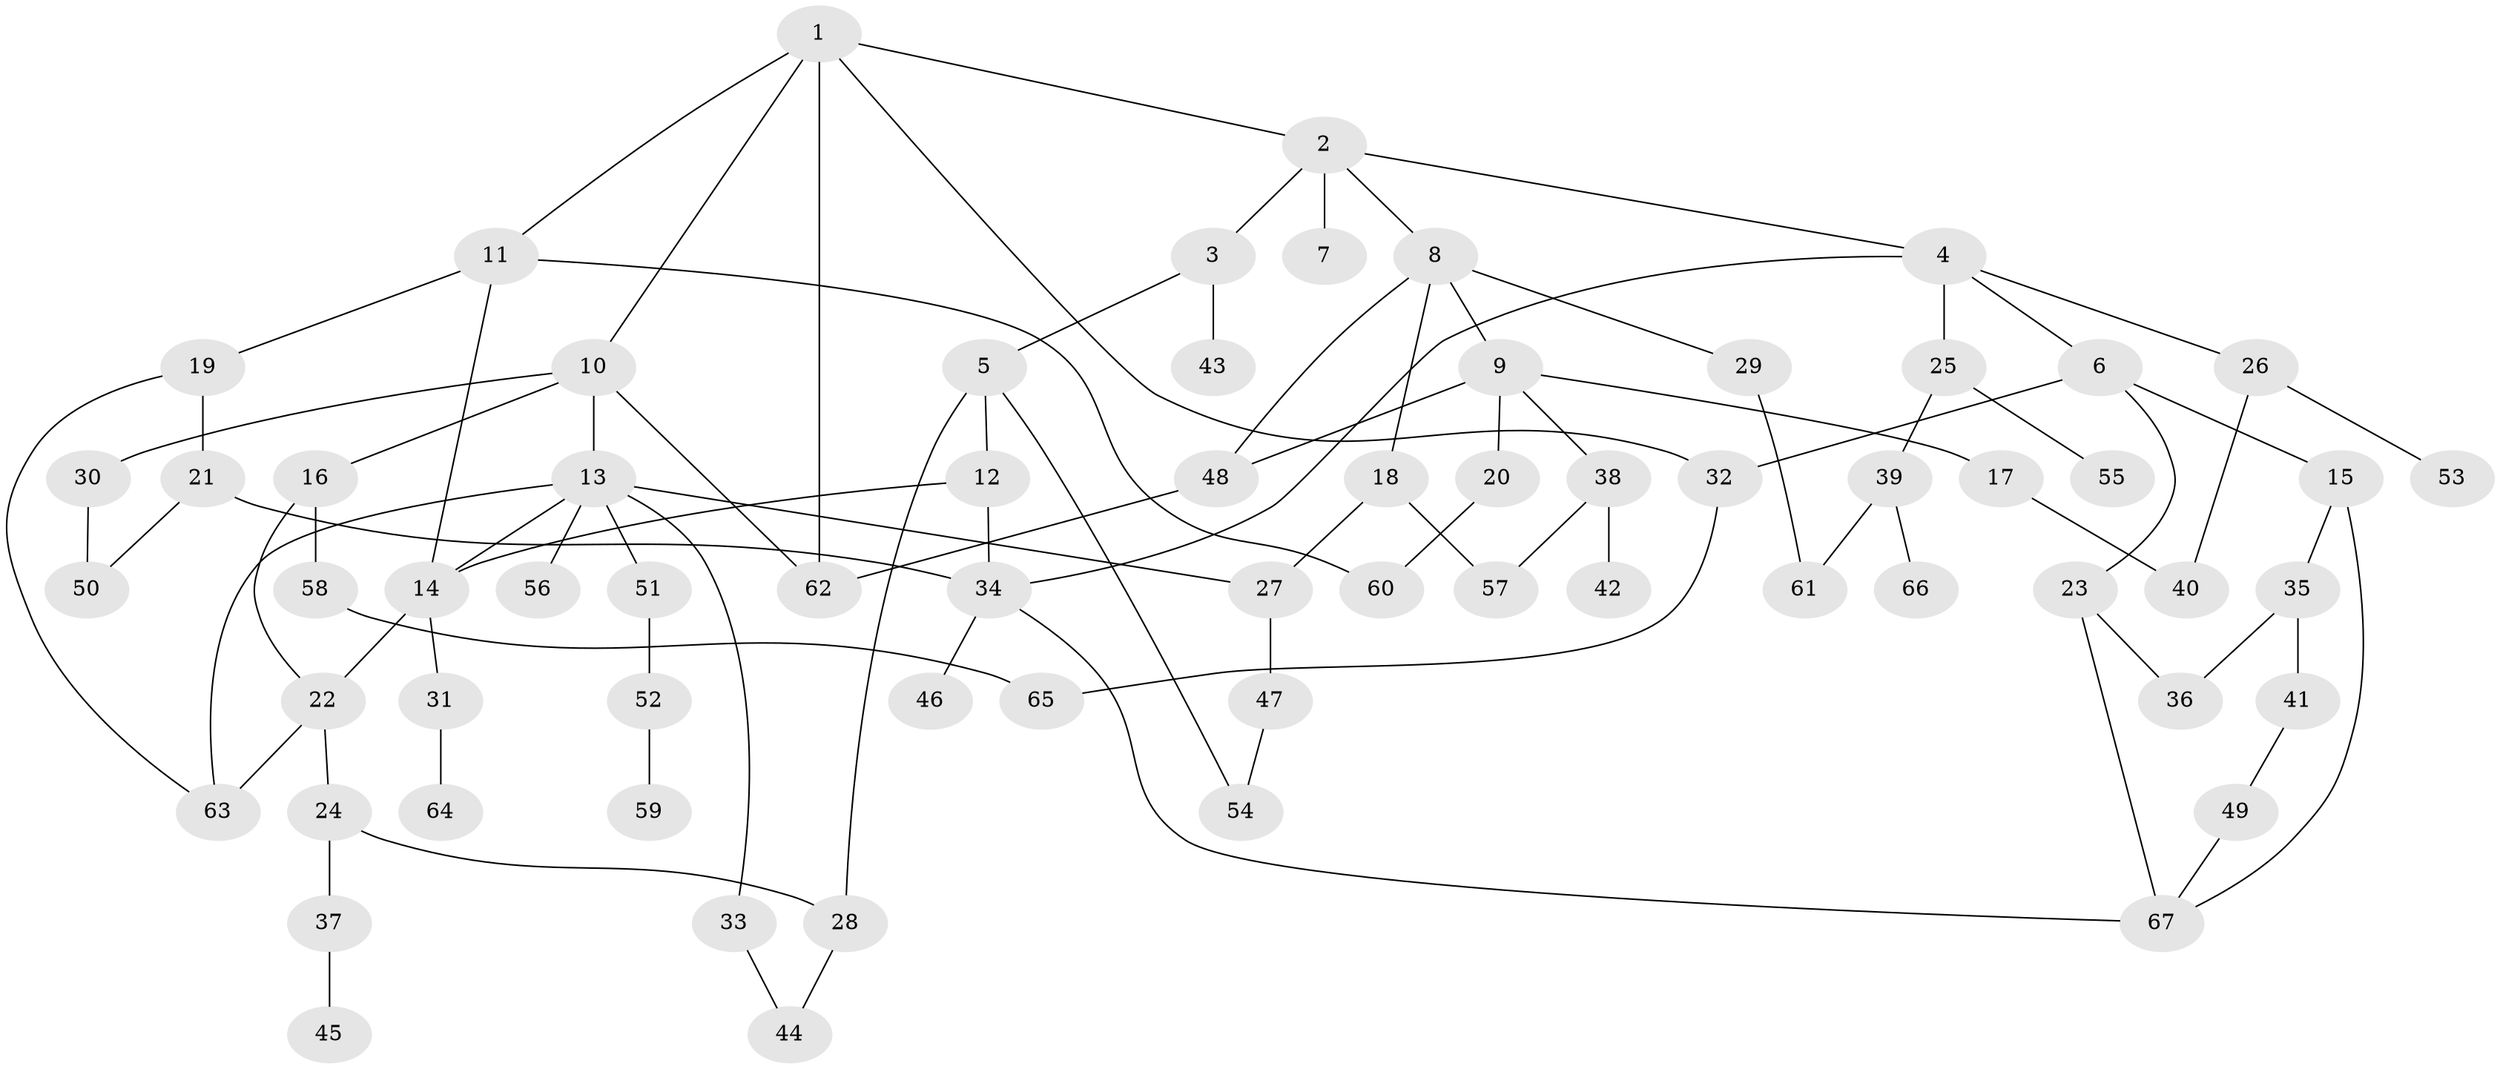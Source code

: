 // Generated by graph-tools (version 1.1) at 2025/01/03/09/25 03:01:02]
// undirected, 67 vertices, 91 edges
graph export_dot {
graph [start="1"]
  node [color=gray90,style=filled];
  1;
  2;
  3;
  4;
  5;
  6;
  7;
  8;
  9;
  10;
  11;
  12;
  13;
  14;
  15;
  16;
  17;
  18;
  19;
  20;
  21;
  22;
  23;
  24;
  25;
  26;
  27;
  28;
  29;
  30;
  31;
  32;
  33;
  34;
  35;
  36;
  37;
  38;
  39;
  40;
  41;
  42;
  43;
  44;
  45;
  46;
  47;
  48;
  49;
  50;
  51;
  52;
  53;
  54;
  55;
  56;
  57;
  58;
  59;
  60;
  61;
  62;
  63;
  64;
  65;
  66;
  67;
  1 -- 2;
  1 -- 10;
  1 -- 11;
  1 -- 32;
  1 -- 62;
  2 -- 3;
  2 -- 4;
  2 -- 7;
  2 -- 8;
  3 -- 5;
  3 -- 43;
  4 -- 6;
  4 -- 25;
  4 -- 26;
  4 -- 34;
  5 -- 12;
  5 -- 28;
  5 -- 54;
  6 -- 15;
  6 -- 23;
  6 -- 32;
  8 -- 9;
  8 -- 18;
  8 -- 29;
  8 -- 48;
  9 -- 17;
  9 -- 20;
  9 -- 38;
  9 -- 48;
  10 -- 13;
  10 -- 16;
  10 -- 30;
  10 -- 62;
  11 -- 14;
  11 -- 19;
  11 -- 60;
  12 -- 34;
  12 -- 14;
  13 -- 27;
  13 -- 33;
  13 -- 51;
  13 -- 56;
  13 -- 14;
  13 -- 63;
  14 -- 31;
  14 -- 22;
  15 -- 35;
  15 -- 67;
  16 -- 22;
  16 -- 58;
  17 -- 40;
  18 -- 27;
  18 -- 57;
  19 -- 21;
  19 -- 63;
  20 -- 60;
  21 -- 50;
  21 -- 34;
  22 -- 24;
  22 -- 63;
  23 -- 36;
  23 -- 67;
  24 -- 37;
  24 -- 28;
  25 -- 39;
  25 -- 55;
  26 -- 40;
  26 -- 53;
  27 -- 47;
  28 -- 44;
  29 -- 61;
  30 -- 50;
  31 -- 64;
  32 -- 65;
  33 -- 44;
  34 -- 46;
  34 -- 67;
  35 -- 41;
  35 -- 36;
  37 -- 45;
  38 -- 42;
  38 -- 57;
  39 -- 61;
  39 -- 66;
  41 -- 49;
  47 -- 54;
  48 -- 62;
  49 -- 67;
  51 -- 52;
  52 -- 59;
  58 -- 65;
}
